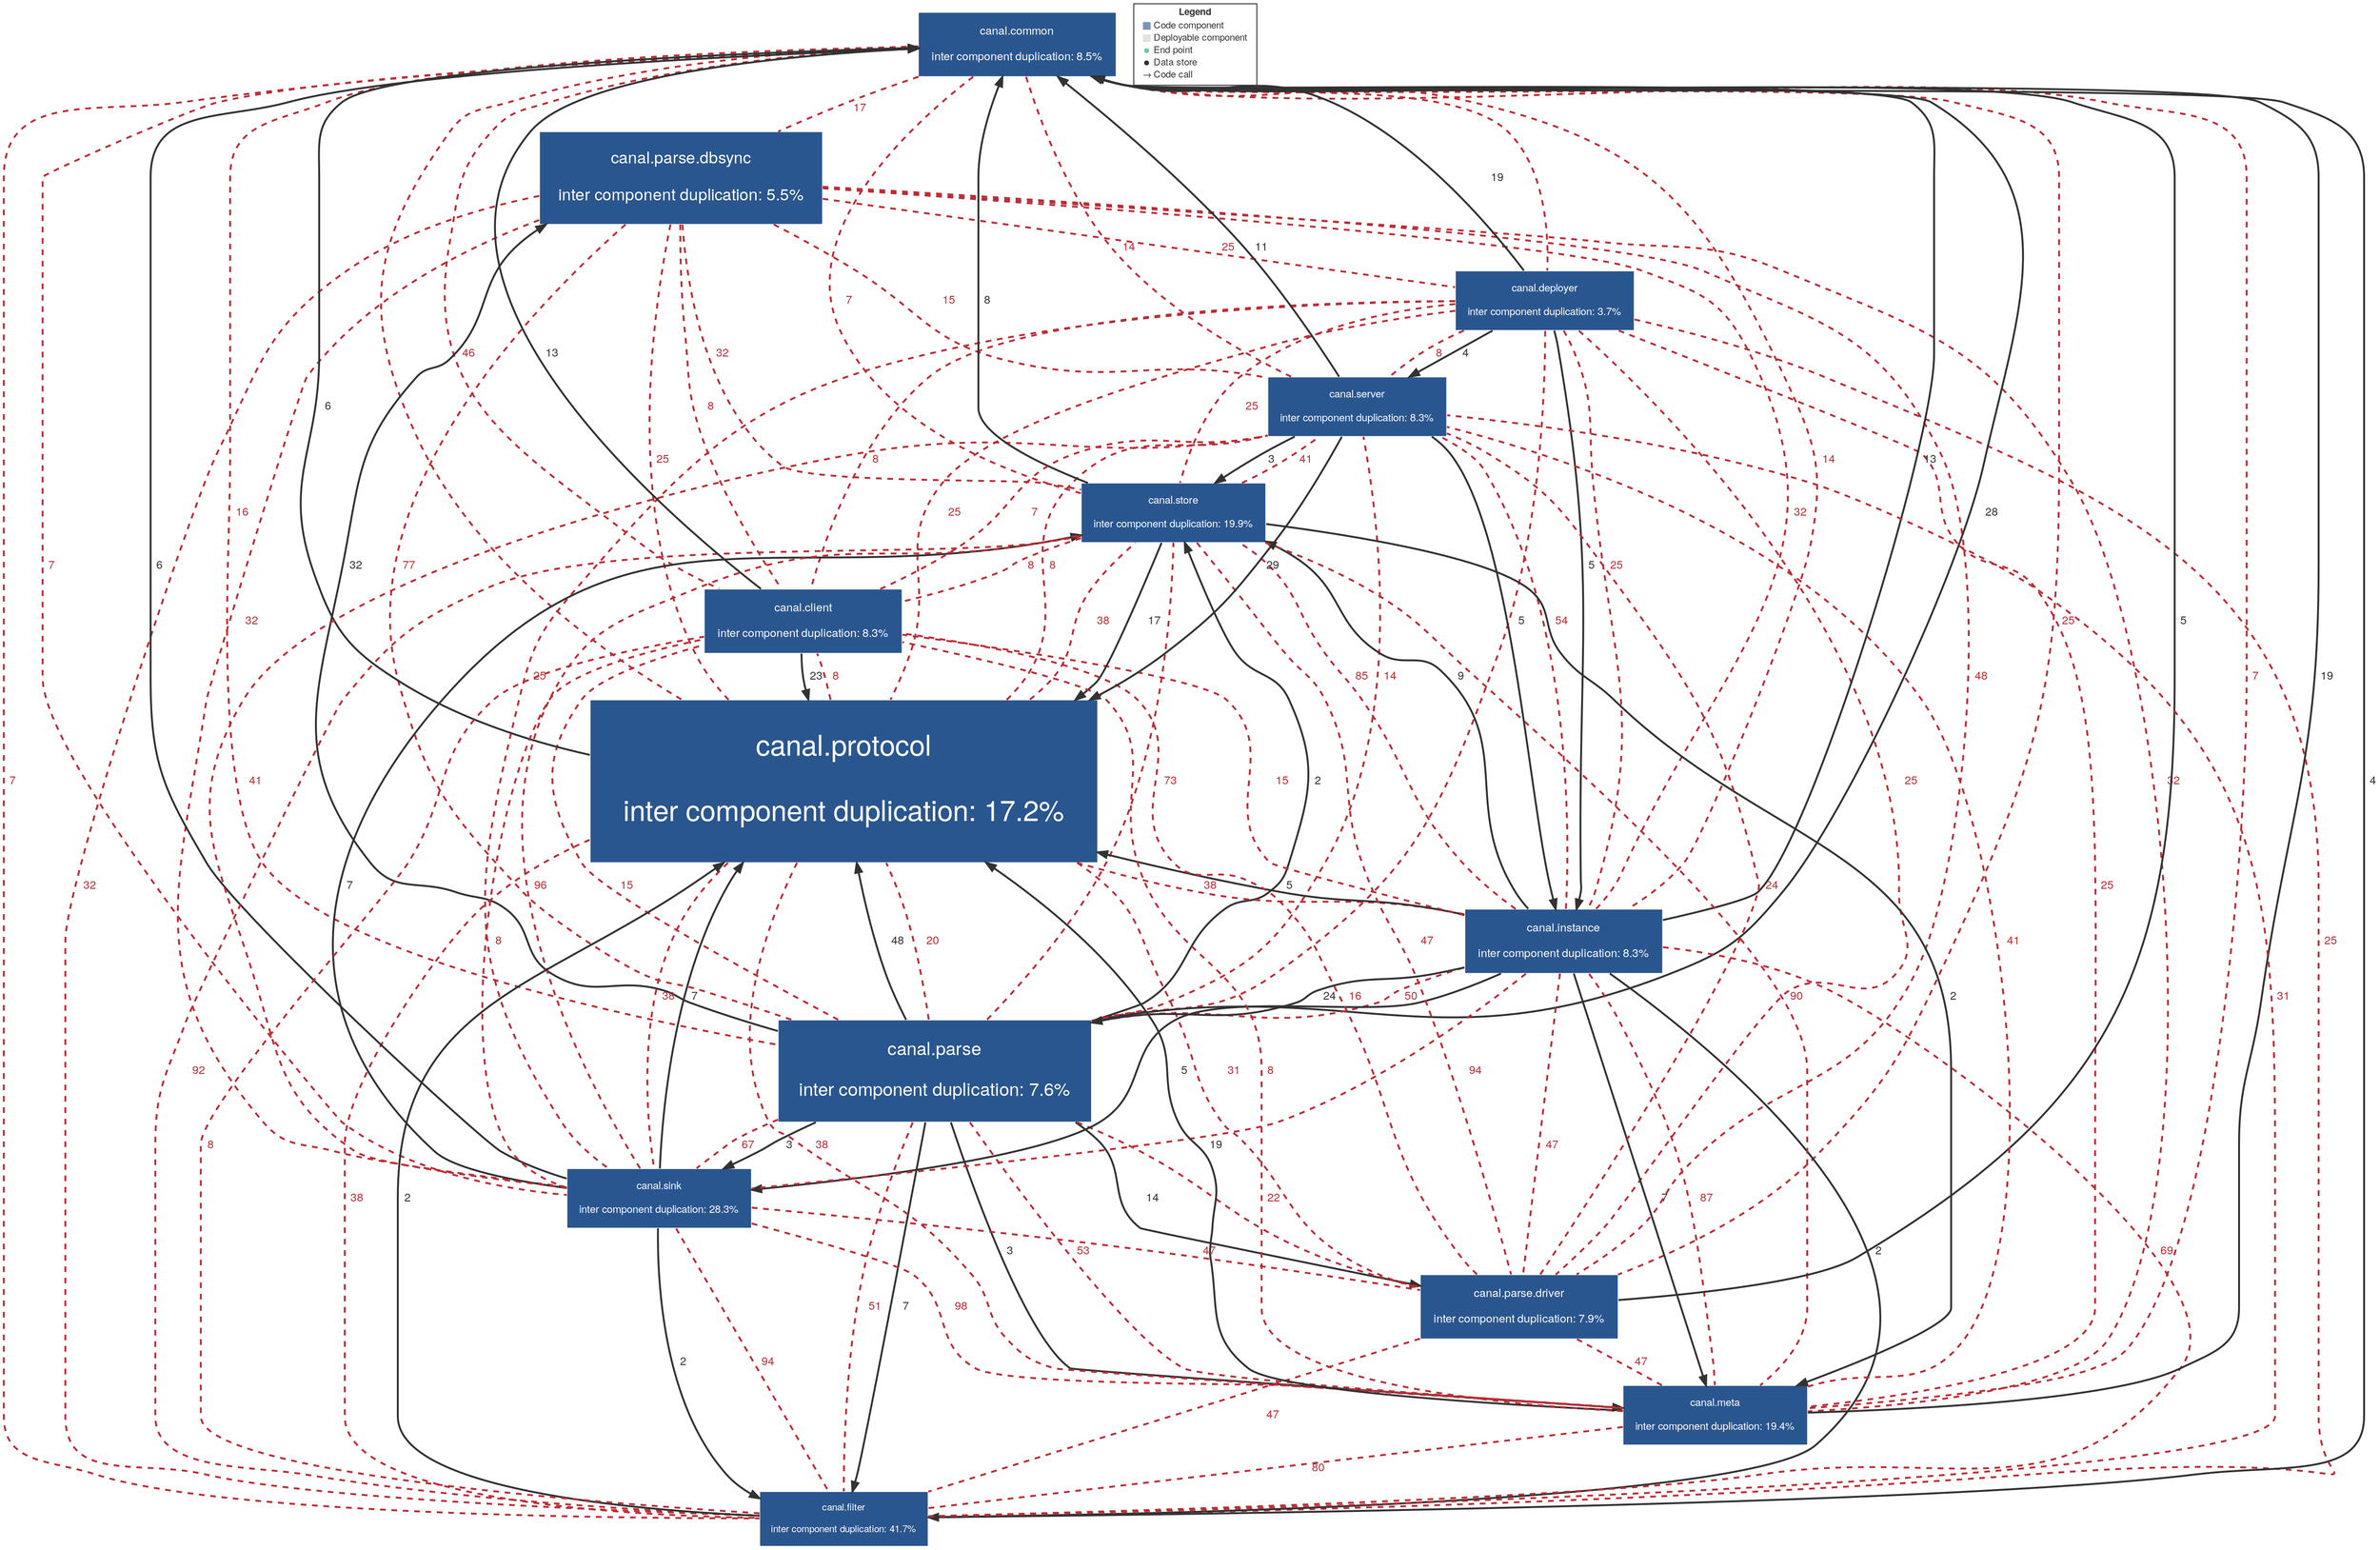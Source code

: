 digraph "Graph" {
compound=true
rankdir=TD
"com.alibaba.otter:canal.common" [ shape="box" style="filled" fillcolor="#2A568F" penwidth="1" color="#FFFFFF" fontname="Helvetica Neue" fontcolor="#FFFFFF" fontsize="12" margin="0.192" label="canal.common

inter component duplication: 8.5%" ]
"com.alibaba.otter:canal.parse.dbsync" [ shape="box" style="filled" fillcolor="#2A568F" penwidth="1" color="#FFFFFF" fontname="Helvetica Neue" fontcolor="#FFFFFF" fontsize="17" margin="0.272" label="canal.parse.dbsync

inter component duplication: 5.5%" ]
"com.alibaba.otter:canal.deployer" [ shape="box" style="filled" fillcolor="#2A568F" penwidth="1" color="#FFFFFF" fontname="Helvetica Neue" fontcolor="#FFFFFF" fontsize="11" margin="0.176" label="canal.deployer

inter component duplication: 3.7%" ]
"com.alibaba.otter:canal.parse" [ shape="box" style="filled" fillcolor="#2A568F" penwidth="1" color="#FFFFFF" fontname="Helvetica Neue" fontcolor="#FFFFFF" fontsize="19" margin="0.304" label="canal.parse

inter component duplication: 7.6%" ]
"com.alibaba.otter:canal.protocol" [ shape="box" style="filled" fillcolor="#2A568F" penwidth="1" color="#FFFFFF" fontname="Helvetica Neue" fontcolor="#FFFFFF" fontsize="30" margin="0.48" label="canal.protocol

inter component duplication: 17.2%" ]
"com.alibaba.otter:canal.instance" [ shape="box" style="filled" fillcolor="#2A568F" penwidth="1" color="#FFFFFF" fontname="Helvetica Neue" fontcolor="#FFFFFF" fontsize="12" margin="0.192" label="canal.instance

inter component duplication: 8.3%" ]
"com.alibaba.otter:canal.sink" [ shape="box" style="filled" fillcolor="#2A568F" penwidth="1" color="#FFFFFF" fontname="Helvetica Neue" fontcolor="#FFFFFF" fontsize="11" margin="0.176" label="canal.sink

inter component duplication: 28.3%" ]
"com.alibaba.otter:canal.store" [ shape="box" style="filled" fillcolor="#2A568F" penwidth="1" color="#FFFFFF" fontname="Helvetica Neue" fontcolor="#FFFFFF" fontsize="11" margin="0.176" label="canal.store

inter component duplication: 19.9%" ]
"com.alibaba.otter:canal.parse.driver" [ shape="box" style="filled" fillcolor="#2A568F" penwidth="1" color="#FFFFFF" fontname="Helvetica Neue" fontcolor="#FFFFFF" fontsize="12" margin="0.192" label="canal.parse.driver

inter component duplication: 7.9%" ]
"com.alibaba.otter:canal.meta" [ shape="box" style="filled" fillcolor="#2A568F" penwidth="1" color="#FFFFFF" fontname="Helvetica Neue" fontcolor="#FFFFFF" fontsize="11" margin="0.176" label="canal.meta

inter component duplication: 19.4%" ]
"com.alibaba.otter:canal.filter" [ shape="box" style="filled" fillcolor="#2A568F" penwidth="1" color="#FFFFFF" fontname="Helvetica Neue" fontcolor="#FFFFFF" fontsize="10" margin="0.16" label="canal.filter

inter component duplication: 41.7%" ]
"com.alibaba.otter:canal.client" [ shape="box" style="filled" fillcolor="#2A568F" penwidth="1" color="#FFFFFF" fontname="Helvetica Neue" fontcolor="#FFFFFF" fontsize="12" margin="0.192" label="canal.client

inter component duplication: 8.3%" ]
"com.alibaba.otter:canal.server" [ shape="box" style="filled" fillcolor="#2A568F" penwidth="1" color="#FFFFFF" fontname="Helvetica Neue" fontcolor="#FFFFFF" fontsize="11" margin="0.176" label="canal.server

inter component duplication: 8.3%" ]
"com.alibaba.otter:canal.deployer" -> "com.alibaba.otter:canal.common" [ penwidth="2" color="#323232" fontcolor="#323232" fontname="Helvetica Neue" fontsize="12" label="  19" ]
"com.alibaba.otter:canal.deployer" -> "com.alibaba.otter:canal.instance" [ penwidth="2" color="#323232" fontcolor="#323232" fontname="Helvetica Neue" fontsize="12" label="  5" ]
"com.alibaba.otter:canal.deployer" -> "com.alibaba.otter:canal.server" [ penwidth="2" color="#323232" fontcolor="#323232" fontname="Helvetica Neue" fontsize="12" label="  4" ]
"com.alibaba.otter:canal.parse" -> "com.alibaba.otter:canal.common" [ penwidth="2" color="#323232" fontcolor="#323232" fontname="Helvetica Neue" fontsize="12" label="  28" ]
"com.alibaba.otter:canal.parse" -> "com.alibaba.otter:canal.parse.dbsync" [ penwidth="2" color="#323232" fontcolor="#323232" fontname="Helvetica Neue" fontsize="12" label="  32" ]
"com.alibaba.otter:canal.parse" -> "com.alibaba.otter:canal.protocol" [ penwidth="2" color="#323232" fontcolor="#323232" fontname="Helvetica Neue" fontsize="12" label="  48" ]
"com.alibaba.otter:canal.parse" -> "com.alibaba.otter:canal.sink" [ penwidth="2" color="#323232" fontcolor="#323232" fontname="Helvetica Neue" fontsize="12" label="  3" ]
"com.alibaba.otter:canal.parse" -> "com.alibaba.otter:canal.store" [ penwidth="2" color="#323232" fontcolor="#323232" fontname="Helvetica Neue" fontsize="12" label="  2" ]
"com.alibaba.otter:canal.parse" -> "com.alibaba.otter:canal.parse.driver" [ penwidth="2" color="#323232" fontcolor="#323232" fontname="Helvetica Neue" fontsize="12" label="  14" ]
"com.alibaba.otter:canal.parse" -> "com.alibaba.otter:canal.meta" [ penwidth="2" color="#323232" fontcolor="#323232" fontname="Helvetica Neue" fontsize="12" label="  3" ]
"com.alibaba.otter:canal.parse" -> "com.alibaba.otter:canal.filter" [ penwidth="2" color="#323232" fontcolor="#323232" fontname="Helvetica Neue" fontsize="12" label="  7" ]
"com.alibaba.otter:canal.protocol" -> "com.alibaba.otter:canal.common" [ penwidth="2" color="#323232" fontcolor="#323232" fontname="Helvetica Neue" fontsize="12" label="  6" ]
"com.alibaba.otter:canal.instance" -> "com.alibaba.otter:canal.common" [ penwidth="2" color="#323232" fontcolor="#323232" fontname="Helvetica Neue" fontsize="12" label="  13" ]
"com.alibaba.otter:canal.instance" -> "com.alibaba.otter:canal.parse" [ penwidth="2" color="#323232" fontcolor="#323232" fontname="Helvetica Neue" fontsize="12" label="  24" ]
"com.alibaba.otter:canal.instance" -> "com.alibaba.otter:canal.protocol" [ penwidth="2" color="#323232" fontcolor="#323232" fontname="Helvetica Neue" fontsize="12" label="  5" ]
"com.alibaba.otter:canal.instance" -> "com.alibaba.otter:canal.sink" [ penwidth="2" color="#323232" fontcolor="#323232" fontname="Helvetica Neue" fontsize="12" label="  5" ]
"com.alibaba.otter:canal.instance" -> "com.alibaba.otter:canal.store" [ penwidth="2" color="#323232" fontcolor="#323232" fontname="Helvetica Neue" fontsize="12" label="  9" ]
"com.alibaba.otter:canal.instance" -> "com.alibaba.otter:canal.meta" [ penwidth="2" color="#323232" fontcolor="#323232" fontname="Helvetica Neue" fontsize="12" label="  7" ]
"com.alibaba.otter:canal.instance" -> "com.alibaba.otter:canal.filter" [ penwidth="2" color="#323232" fontcolor="#323232" fontname="Helvetica Neue" fontsize="12" label="  2" ]
"com.alibaba.otter:canal.sink" -> "com.alibaba.otter:canal.common" [ penwidth="2" color="#323232" fontcolor="#323232" fontname="Helvetica Neue" fontsize="12" label="  6" ]
"com.alibaba.otter:canal.sink" -> "com.alibaba.otter:canal.protocol" [ penwidth="2" color="#323232" fontcolor="#323232" fontname="Helvetica Neue" fontsize="12" label="  7" ]
"com.alibaba.otter:canal.sink" -> "com.alibaba.otter:canal.store" [ penwidth="2" color="#323232" fontcolor="#323232" fontname="Helvetica Neue" fontsize="12" label="  7" ]
"com.alibaba.otter:canal.sink" -> "com.alibaba.otter:canal.filter" [ penwidth="2" color="#323232" fontcolor="#323232" fontname="Helvetica Neue" fontsize="12" label="  2" ]
"com.alibaba.otter:canal.store" -> "com.alibaba.otter:canal.common" [ penwidth="2" color="#323232" fontcolor="#323232" fontname="Helvetica Neue" fontsize="12" label="  8" ]
"com.alibaba.otter:canal.store" -> "com.alibaba.otter:canal.protocol" [ penwidth="2" color="#323232" fontcolor="#323232" fontname="Helvetica Neue" fontsize="12" label="  17" ]
"com.alibaba.otter:canal.store" -> "com.alibaba.otter:canal.meta" [ penwidth="2" color="#323232" fontcolor="#323232" fontname="Helvetica Neue" fontsize="12" label="  2" ]
"com.alibaba.otter:canal.parse.driver" -> "com.alibaba.otter:canal.common" [ penwidth="2" color="#323232" fontcolor="#323232" fontname="Helvetica Neue" fontsize="12" label="  5" ]
"com.alibaba.otter:canal.meta" -> "com.alibaba.otter:canal.common" [ penwidth="2" color="#323232" fontcolor="#323232" fontname="Helvetica Neue" fontsize="12" label="  19" ]
"com.alibaba.otter:canal.meta" -> "com.alibaba.otter:canal.protocol" [ penwidth="2" color="#323232" fontcolor="#323232" fontname="Helvetica Neue" fontsize="12" label="  19" ]
"com.alibaba.otter:canal.filter" -> "com.alibaba.otter:canal.common" [ penwidth="2" color="#323232" fontcolor="#323232" fontname="Helvetica Neue" fontsize="12" label="  4" ]
"com.alibaba.otter:canal.filter" -> "com.alibaba.otter:canal.protocol" [ penwidth="2" color="#323232" fontcolor="#323232" fontname="Helvetica Neue" fontsize="12" label="  2" ]
"com.alibaba.otter:canal.client" -> "com.alibaba.otter:canal.common" [ penwidth="2" color="#323232" fontcolor="#323232" fontname="Helvetica Neue" fontsize="12" label="  13" ]
"com.alibaba.otter:canal.client" -> "com.alibaba.otter:canal.protocol" [ penwidth="2" color="#323232" fontcolor="#323232" fontname="Helvetica Neue" fontsize="12" label="  23" ]
"com.alibaba.otter:canal.server" -> "com.alibaba.otter:canal.common" [ penwidth="2" color="#323232" fontcolor="#323232" fontname="Helvetica Neue" fontsize="12" label="  11" ]
"com.alibaba.otter:canal.server" -> "com.alibaba.otter:canal.protocol" [ penwidth="2" color="#323232" fontcolor="#323232" fontname="Helvetica Neue" fontsize="12" label="  29" ]
"com.alibaba.otter:canal.server" -> "com.alibaba.otter:canal.instance" [ penwidth="2" color="#323232" fontcolor="#323232" fontname="Helvetica Neue" fontsize="12" label="  5" ]
"com.alibaba.otter:canal.server" -> "com.alibaba.otter:canal.store" [ penwidth="2" color="#323232" fontcolor="#323232" fontname="Helvetica Neue" fontsize="12" label="  3" ]
"com.alibaba.otter:canal.common" -> "com.alibaba.otter:canal.parse.dbsync" [ penwidth="2" color="#bb2d36" fontcolor="#bb2d36" fontname="Helvetica Neue" fontsize="12" arrowhead="both" style="dashed" label="  17" ]
"com.alibaba.otter:canal.common" -> "com.alibaba.otter:canal.deployer" [ penwidth="2" color="#bb2d36" fontcolor="#bb2d36" fontname="Helvetica Neue" fontsize="12" arrowhead="both" style="dashed" label="" ]
"com.alibaba.otter:canal.common" -> "com.alibaba.otter:canal.parse" [ penwidth="2" color="#bb2d36" fontcolor="#bb2d36" fontname="Helvetica Neue" fontsize="12" arrowhead="both" style="dashed" label="  16" ]
"com.alibaba.otter:canal.common" -> "com.alibaba.otter:canal.protocol" [ penwidth="2" color="#bb2d36" fontcolor="#bb2d36" fontname="Helvetica Neue" fontsize="12" arrowhead="both" style="dashed" label="" ]
"com.alibaba.otter:canal.common" -> "com.alibaba.otter:canal.instance" [ penwidth="2" color="#bb2d36" fontcolor="#bb2d36" fontname="Helvetica Neue" fontsize="12" arrowhead="both" style="dashed" label="  14" ]
"com.alibaba.otter:canal.common" -> "com.alibaba.otter:canal.sink" [ penwidth="2" color="#bb2d36" fontcolor="#bb2d36" fontname="Helvetica Neue" fontsize="12" arrowhead="both" style="dashed" label="  7" ]
"com.alibaba.otter:canal.common" -> "com.alibaba.otter:canal.store" [ penwidth="2" color="#bb2d36" fontcolor="#bb2d36" fontname="Helvetica Neue" fontsize="12" arrowhead="both" style="dashed" label="  7" ]
"com.alibaba.otter:canal.common" -> "com.alibaba.otter:canal.parse.driver" [ penwidth="2" color="#bb2d36" fontcolor="#bb2d36" fontname="Helvetica Neue" fontsize="12" arrowhead="both" style="dashed" label="  25" ]
"com.alibaba.otter:canal.common" -> "com.alibaba.otter:canal.meta" [ penwidth="2" color="#bb2d36" fontcolor="#bb2d36" fontname="Helvetica Neue" fontsize="12" arrowhead="both" style="dashed" label="  7" ]
"com.alibaba.otter:canal.common" -> "com.alibaba.otter:canal.filter" [ penwidth="2" color="#bb2d36" fontcolor="#bb2d36" fontname="Helvetica Neue" fontsize="12" arrowhead="both" style="dashed" label="  7" ]
"com.alibaba.otter:canal.common" -> "com.alibaba.otter:canal.client" [ penwidth="2" color="#bb2d36" fontcolor="#bb2d36" fontname="Helvetica Neue" fontsize="12" arrowhead="both" style="dashed" label="  46" ]
"com.alibaba.otter:canal.common" -> "com.alibaba.otter:canal.server" [ penwidth="2" color="#bb2d36" fontcolor="#bb2d36" fontname="Helvetica Neue" fontsize="12" arrowhead="both" style="dashed" label="  14" ]
"com.alibaba.otter:canal.parse.dbsync" -> "com.alibaba.otter:canal.deployer" [ penwidth="2" color="#bb2d36" fontcolor="#bb2d36" fontname="Helvetica Neue" fontsize="12" arrowhead="both" style="dashed" label="  25" ]
"com.alibaba.otter:canal.parse.dbsync" -> "com.alibaba.otter:canal.parse" [ penwidth="2" color="#bb2d36" fontcolor="#bb2d36" fontname="Helvetica Neue" fontsize="12" arrowhead="both" style="dashed" label="  77" ]
"com.alibaba.otter:canal.parse.dbsync" -> "com.alibaba.otter:canal.protocol" [ penwidth="2" color="#bb2d36" fontcolor="#bb2d36" fontname="Helvetica Neue" fontsize="12" arrowhead="both" style="dashed" label="  25" ]
"com.alibaba.otter:canal.parse.dbsync" -> "com.alibaba.otter:canal.instance" [ penwidth="2" color="#bb2d36" fontcolor="#bb2d36" fontname="Helvetica Neue" fontsize="12" arrowhead="both" style="dashed" label="  32" ]
"com.alibaba.otter:canal.parse.dbsync" -> "com.alibaba.otter:canal.sink" [ penwidth="2" color="#bb2d36" fontcolor="#bb2d36" fontname="Helvetica Neue" fontsize="12" arrowhead="both" style="dashed" label="  32" ]
"com.alibaba.otter:canal.parse.dbsync" -> "com.alibaba.otter:canal.store" [ penwidth="2" color="#bb2d36" fontcolor="#bb2d36" fontname="Helvetica Neue" fontsize="12" arrowhead="both" style="dashed" label="  32" ]
"com.alibaba.otter:canal.parse.dbsync" -> "com.alibaba.otter:canal.parse.driver" [ penwidth="2" color="#bb2d36" fontcolor="#bb2d36" fontname="Helvetica Neue" fontsize="12" arrowhead="both" style="dashed" label="  48" ]
"com.alibaba.otter:canal.parse.dbsync" -> "com.alibaba.otter:canal.meta" [ penwidth="2" color="#bb2d36" fontcolor="#bb2d36" fontname="Helvetica Neue" fontsize="12" arrowhead="both" style="dashed" label="  32" ]
"com.alibaba.otter:canal.parse.dbsync" -> "com.alibaba.otter:canal.filter" [ penwidth="2" color="#bb2d36" fontcolor="#bb2d36" fontname="Helvetica Neue" fontsize="12" arrowhead="both" style="dashed" label="  32" ]
"com.alibaba.otter:canal.parse.dbsync" -> "com.alibaba.otter:canal.client" [ penwidth="2" color="#bb2d36" fontcolor="#bb2d36" fontname="Helvetica Neue" fontsize="12" arrowhead="both" style="dashed" label="  8" ]
"com.alibaba.otter:canal.parse.dbsync" -> "com.alibaba.otter:canal.server" [ penwidth="2" color="#bb2d36" fontcolor="#bb2d36" fontname="Helvetica Neue" fontsize="12" arrowhead="both" style="dashed" label="  15" ]
"com.alibaba.otter:canal.deployer" -> "com.alibaba.otter:canal.parse" [ penwidth="2" color="#bb2d36" fontcolor="#bb2d36" fontname="Helvetica Neue" fontsize="12" arrowhead="both" style="dashed" label="" ]
"com.alibaba.otter:canal.deployer" -> "com.alibaba.otter:canal.protocol" [ penwidth="2" color="#bb2d36" fontcolor="#bb2d36" fontname="Helvetica Neue" fontsize="12" arrowhead="both" style="dashed" label="  25" ]
"com.alibaba.otter:canal.deployer" -> "com.alibaba.otter:canal.instance" [ penwidth="2" color="#bb2d36" fontcolor="#bb2d36" fontname="Helvetica Neue" fontsize="12" arrowhead="both" style="dashed" label="  25" ]
"com.alibaba.otter:canal.deployer" -> "com.alibaba.otter:canal.sink" [ penwidth="2" color="#bb2d36" fontcolor="#bb2d36" fontname="Helvetica Neue" fontsize="12" arrowhead="both" style="dashed" label="  25" ]
"com.alibaba.otter:canal.deployer" -> "com.alibaba.otter:canal.store" [ penwidth="2" color="#bb2d36" fontcolor="#bb2d36" fontname="Helvetica Neue" fontsize="12" arrowhead="both" style="dashed" label="  25" ]
"com.alibaba.otter:canal.deployer" -> "com.alibaba.otter:canal.parse.driver" [ penwidth="2" color="#bb2d36" fontcolor="#bb2d36" fontname="Helvetica Neue" fontsize="12" arrowhead="both" style="dashed" label="  25" ]
"com.alibaba.otter:canal.deployer" -> "com.alibaba.otter:canal.meta" [ penwidth="2" color="#bb2d36" fontcolor="#bb2d36" fontname="Helvetica Neue" fontsize="12" arrowhead="both" style="dashed" label="  25" ]
"com.alibaba.otter:canal.deployer" -> "com.alibaba.otter:canal.filter" [ penwidth="2" color="#bb2d36" fontcolor="#bb2d36" fontname="Helvetica Neue" fontsize="12" arrowhead="both" style="dashed" label="  25" ]
"com.alibaba.otter:canal.deployer" -> "com.alibaba.otter:canal.client" [ penwidth="2" color="#bb2d36" fontcolor="#bb2d36" fontname="Helvetica Neue" fontsize="12" arrowhead="both" style="dashed" label="  8" ]
"com.alibaba.otter:canal.deployer" -> "com.alibaba.otter:canal.server" [ penwidth="2" color="#bb2d36" fontcolor="#bb2d36" fontname="Helvetica Neue" fontsize="12" arrowhead="both" style="dashed" label="  8" ]
"com.alibaba.otter:canal.parse" -> "com.alibaba.otter:canal.protocol" [ penwidth="2" color="#bb2d36" fontcolor="#bb2d36" fontname="Helvetica Neue" fontsize="12" arrowhead="both" style="dashed" label="  20" ]
"com.alibaba.otter:canal.parse" -> "com.alibaba.otter:canal.instance" [ penwidth="2" color="#bb2d36" fontcolor="#bb2d36" fontname="Helvetica Neue" fontsize="12" arrowhead="both" style="dashed" label="  50" ]
"com.alibaba.otter:canal.parse" -> "com.alibaba.otter:canal.sink" [ penwidth="2" color="#bb2d36" fontcolor="#bb2d36" fontname="Helvetica Neue" fontsize="12" arrowhead="both" style="dashed" label="  67" ]
"com.alibaba.otter:canal.parse" -> "com.alibaba.otter:canal.store" [ penwidth="2" color="#bb2d36" fontcolor="#bb2d36" fontname="Helvetica Neue" fontsize="12" arrowhead="both" style="dashed" label="  73" ]
"com.alibaba.otter:canal.parse" -> "com.alibaba.otter:canal.parse.driver" [ penwidth="2" color="#bb2d36" fontcolor="#bb2d36" fontname="Helvetica Neue" fontsize="12" arrowhead="both" style="dashed" label="  22" ]
"com.alibaba.otter:canal.parse" -> "com.alibaba.otter:canal.meta" [ penwidth="2" color="#bb2d36" fontcolor="#bb2d36" fontname="Helvetica Neue" fontsize="12" arrowhead="both" style="dashed" label="  53" ]
"com.alibaba.otter:canal.parse" -> "com.alibaba.otter:canal.filter" [ penwidth="2" color="#bb2d36" fontcolor="#bb2d36" fontname="Helvetica Neue" fontsize="12" arrowhead="both" style="dashed" label="  51" ]
"com.alibaba.otter:canal.parse" -> "com.alibaba.otter:canal.client" [ penwidth="2" color="#bb2d36" fontcolor="#bb2d36" fontname="Helvetica Neue" fontsize="12" arrowhead="both" style="dashed" label="  15" ]
"com.alibaba.otter:canal.parse" -> "com.alibaba.otter:canal.server" [ penwidth="2" color="#bb2d36" fontcolor="#bb2d36" fontname="Helvetica Neue" fontsize="12" arrowhead="both" style="dashed" label="  14" ]
"com.alibaba.otter:canal.protocol" -> "com.alibaba.otter:canal.instance" [ penwidth="2" color="#bb2d36" fontcolor="#bb2d36" fontname="Helvetica Neue" fontsize="12" arrowhead="both" style="dashed" label="  38" ]
"com.alibaba.otter:canal.protocol" -> "com.alibaba.otter:canal.sink" [ penwidth="2" color="#bb2d36" fontcolor="#bb2d36" fontname="Helvetica Neue" fontsize="12" arrowhead="both" style="dashed" label="  38" ]
"com.alibaba.otter:canal.protocol" -> "com.alibaba.otter:canal.store" [ penwidth="2" color="#bb2d36" fontcolor="#bb2d36" fontname="Helvetica Neue" fontsize="12" arrowhead="both" style="dashed" label="  38" ]
"com.alibaba.otter:canal.protocol" -> "com.alibaba.otter:canal.parse.driver" [ penwidth="2" color="#bb2d36" fontcolor="#bb2d36" fontname="Helvetica Neue" fontsize="12" arrowhead="both" style="dashed" label="  31" ]
"com.alibaba.otter:canal.protocol" -> "com.alibaba.otter:canal.meta" [ penwidth="2" color="#bb2d36" fontcolor="#bb2d36" fontname="Helvetica Neue" fontsize="12" arrowhead="both" style="dashed" label="  38" ]
"com.alibaba.otter:canal.protocol" -> "com.alibaba.otter:canal.filter" [ penwidth="2" color="#bb2d36" fontcolor="#bb2d36" fontname="Helvetica Neue" fontsize="12" arrowhead="both" style="dashed" label="  38" ]
"com.alibaba.otter:canal.protocol" -> "com.alibaba.otter:canal.client" [ penwidth="2" color="#bb2d36" fontcolor="#bb2d36" fontname="Helvetica Neue" fontsize="12" arrowhead="both" style="dashed" label="  8" ]
"com.alibaba.otter:canal.protocol" -> "com.alibaba.otter:canal.server" [ penwidth="2" color="#bb2d36" fontcolor="#bb2d36" fontname="Helvetica Neue" fontsize="12" arrowhead="both" style="dashed" label="  8" ]
"com.alibaba.otter:canal.instance" -> "com.alibaba.otter:canal.sink" [ penwidth="2" color="#bb2d36" fontcolor="#bb2d36" fontname="Helvetica Neue" fontsize="12" arrowhead="both" style="dashed" label="  94" ]
"com.alibaba.otter:canal.instance" -> "com.alibaba.otter:canal.store" [ penwidth="2" color="#bb2d36" fontcolor="#bb2d36" fontname="Helvetica Neue" fontsize="12" arrowhead="both" style="dashed" label="  85" ]
"com.alibaba.otter:canal.instance" -> "com.alibaba.otter:canal.parse.driver" [ penwidth="2" color="#bb2d36" fontcolor="#bb2d36" fontname="Helvetica Neue" fontsize="12" arrowhead="both" style="dashed" label="  47" ]
"com.alibaba.otter:canal.instance" -> "com.alibaba.otter:canal.meta" [ penwidth="2" color="#bb2d36" fontcolor="#bb2d36" fontname="Helvetica Neue" fontsize="12" arrowhead="both" style="dashed" label="  87" ]
"com.alibaba.otter:canal.instance" -> "com.alibaba.otter:canal.filter" [ penwidth="2" color="#bb2d36" fontcolor="#bb2d36" fontname="Helvetica Neue" fontsize="12" arrowhead="both" style="dashed" label="  69" ]
"com.alibaba.otter:canal.instance" -> "com.alibaba.otter:canal.client" [ penwidth="2" color="#bb2d36" fontcolor="#bb2d36" fontname="Helvetica Neue" fontsize="12" arrowhead="both" style="dashed" label="  15" ]
"com.alibaba.otter:canal.instance" -> "com.alibaba.otter:canal.server" [ penwidth="2" color="#bb2d36" fontcolor="#bb2d36" fontname="Helvetica Neue" fontsize="12" arrowhead="both" style="dashed" label="  54" ]
"com.alibaba.otter:canal.sink" -> "com.alibaba.otter:canal.store" [ penwidth="2" color="#bb2d36" fontcolor="#bb2d36" fontname="Helvetica Neue" fontsize="12" arrowhead="both" style="dashed" label="  96" ]
"com.alibaba.otter:canal.sink" -> "com.alibaba.otter:canal.parse.driver" [ penwidth="2" color="#bb2d36" fontcolor="#bb2d36" fontname="Helvetica Neue" fontsize="12" arrowhead="both" style="dashed" label="  47" ]
"com.alibaba.otter:canal.sink" -> "com.alibaba.otter:canal.meta" [ penwidth="2" color="#bb2d36" fontcolor="#bb2d36" fontname="Helvetica Neue" fontsize="12" arrowhead="both" style="dashed" label="  98" ]
"com.alibaba.otter:canal.sink" -> "com.alibaba.otter:canal.filter" [ penwidth="2" color="#bb2d36" fontcolor="#bb2d36" fontname="Helvetica Neue" fontsize="12" arrowhead="both" style="dashed" label="  94" ]
"com.alibaba.otter:canal.sink" -> "com.alibaba.otter:canal.client" [ penwidth="2" color="#bb2d36" fontcolor="#bb2d36" fontname="Helvetica Neue" fontsize="12" arrowhead="both" style="dashed" label="  8" ]
"com.alibaba.otter:canal.sink" -> "com.alibaba.otter:canal.server" [ penwidth="2" color="#bb2d36" fontcolor="#bb2d36" fontname="Helvetica Neue" fontsize="12" arrowhead="both" style="dashed" label="  41" ]
"com.alibaba.otter:canal.store" -> "com.alibaba.otter:canal.parse.driver" [ penwidth="2" color="#bb2d36" fontcolor="#bb2d36" fontname="Helvetica Neue" fontsize="12" arrowhead="both" style="dashed" label="  47" ]
"com.alibaba.otter:canal.store" -> "com.alibaba.otter:canal.meta" [ penwidth="2" color="#bb2d36" fontcolor="#bb2d36" fontname="Helvetica Neue" fontsize="12" arrowhead="both" style="dashed" label="  90" ]
"com.alibaba.otter:canal.store" -> "com.alibaba.otter:canal.filter" [ penwidth="2" color="#bb2d36" fontcolor="#bb2d36" fontname="Helvetica Neue" fontsize="12" arrowhead="both" style="dashed" label="  92" ]
"com.alibaba.otter:canal.store" -> "com.alibaba.otter:canal.client" [ penwidth="2" color="#bb2d36" fontcolor="#bb2d36" fontname="Helvetica Neue" fontsize="12" arrowhead="both" style="dashed" label="  8" ]
"com.alibaba.otter:canal.store" -> "com.alibaba.otter:canal.server" [ penwidth="2" color="#bb2d36" fontcolor="#bb2d36" fontname="Helvetica Neue" fontsize="12" arrowhead="both" style="dashed" label="  41" ]
"com.alibaba.otter:canal.parse.driver" -> "com.alibaba.otter:canal.meta" [ penwidth="2" color="#bb2d36" fontcolor="#bb2d36" fontname="Helvetica Neue" fontsize="12" arrowhead="both" style="dashed" label="  47" ]
"com.alibaba.otter:canal.parse.driver" -> "com.alibaba.otter:canal.filter" [ penwidth="2" color="#bb2d36" fontcolor="#bb2d36" fontname="Helvetica Neue" fontsize="12" arrowhead="both" style="dashed" label="  47" ]
"com.alibaba.otter:canal.parse.driver" -> "com.alibaba.otter:canal.client" [ penwidth="2" color="#bb2d36" fontcolor="#bb2d36" fontname="Helvetica Neue" fontsize="12" arrowhead="both" style="dashed" label="  16" ]
"com.alibaba.otter:canal.parse.driver" -> "com.alibaba.otter:canal.server" [ penwidth="2" color="#bb2d36" fontcolor="#bb2d36" fontname="Helvetica Neue" fontsize="12" arrowhead="both" style="dashed" label="  24" ]
"com.alibaba.otter:canal.meta" -> "com.alibaba.otter:canal.filter" [ penwidth="2" color="#bb2d36" fontcolor="#bb2d36" fontname="Helvetica Neue" fontsize="12" arrowhead="both" style="dashed" label="  80" ]
"com.alibaba.otter:canal.meta" -> "com.alibaba.otter:canal.client" [ penwidth="2" color="#bb2d36" fontcolor="#bb2d36" fontname="Helvetica Neue" fontsize="12" arrowhead="both" style="dashed" label="  8" ]
"com.alibaba.otter:canal.meta" -> "com.alibaba.otter:canal.server" [ penwidth="2" color="#bb2d36" fontcolor="#bb2d36" fontname="Helvetica Neue" fontsize="12" arrowhead="both" style="dashed" label="  41" ]
"com.alibaba.otter:canal.filter" -> "com.alibaba.otter:canal.client" [ penwidth="2" color="#bb2d36" fontcolor="#bb2d36" fontname="Helvetica Neue" fontsize="12" arrowhead="both" style="dashed" label="  8" ]
"com.alibaba.otter:canal.filter" -> "com.alibaba.otter:canal.server" [ penwidth="2" color="#bb2d36" fontcolor="#bb2d36" fontname="Helvetica Neue" fontsize="12" arrowhead="both" style="dashed" label="  31" ]
"com.alibaba.otter:canal.client" -> "com.alibaba.otter:canal.server" [ penwidth="2" color="#bb2d36" fontcolor="#bb2d36" fontname="Helvetica Neue" fontsize="12" arrowhead="both" style="dashed" label="  7" ]
"LEGEND" [ shape="box" style="filled" fillcolor="#FFFFFF" penwidth="1" color="#323232" fontname="Helvetica Neue" fontcolor="#323232" fontsize="10" label=<<TABLE BORDER="0" CELLPADDING="1" CELLSPACING="0">
<TR><TD COLSPAN="2"><B>Legend</B></TD></TR>
<TR><TD><FONT COLOR="#2A568F">&#9638;</FONT></TD><TD ALIGN="left">Code component</TD></TR>
<TR><TD><FONT COLOR="#D2D1C7">&#9638;</FONT></TD><TD ALIGN="left">Deployable component</TD></TR>
<TR><TD><FONT COLOR="#72C0B4">&#9679;</FONT></TD><TD ALIGN="left">End point</TD></TR>
<TR><TD><FONT COLOR="#323232">&#9679;</FONT></TD><TD ALIGN="left">Data store</TD></TR>
<TR><TD><FONT COLOR="#323232">&rarr;</FONT></TD><TD ALIGN="left">Code call</TD></TR>
</TABLE>
>  ]
}
